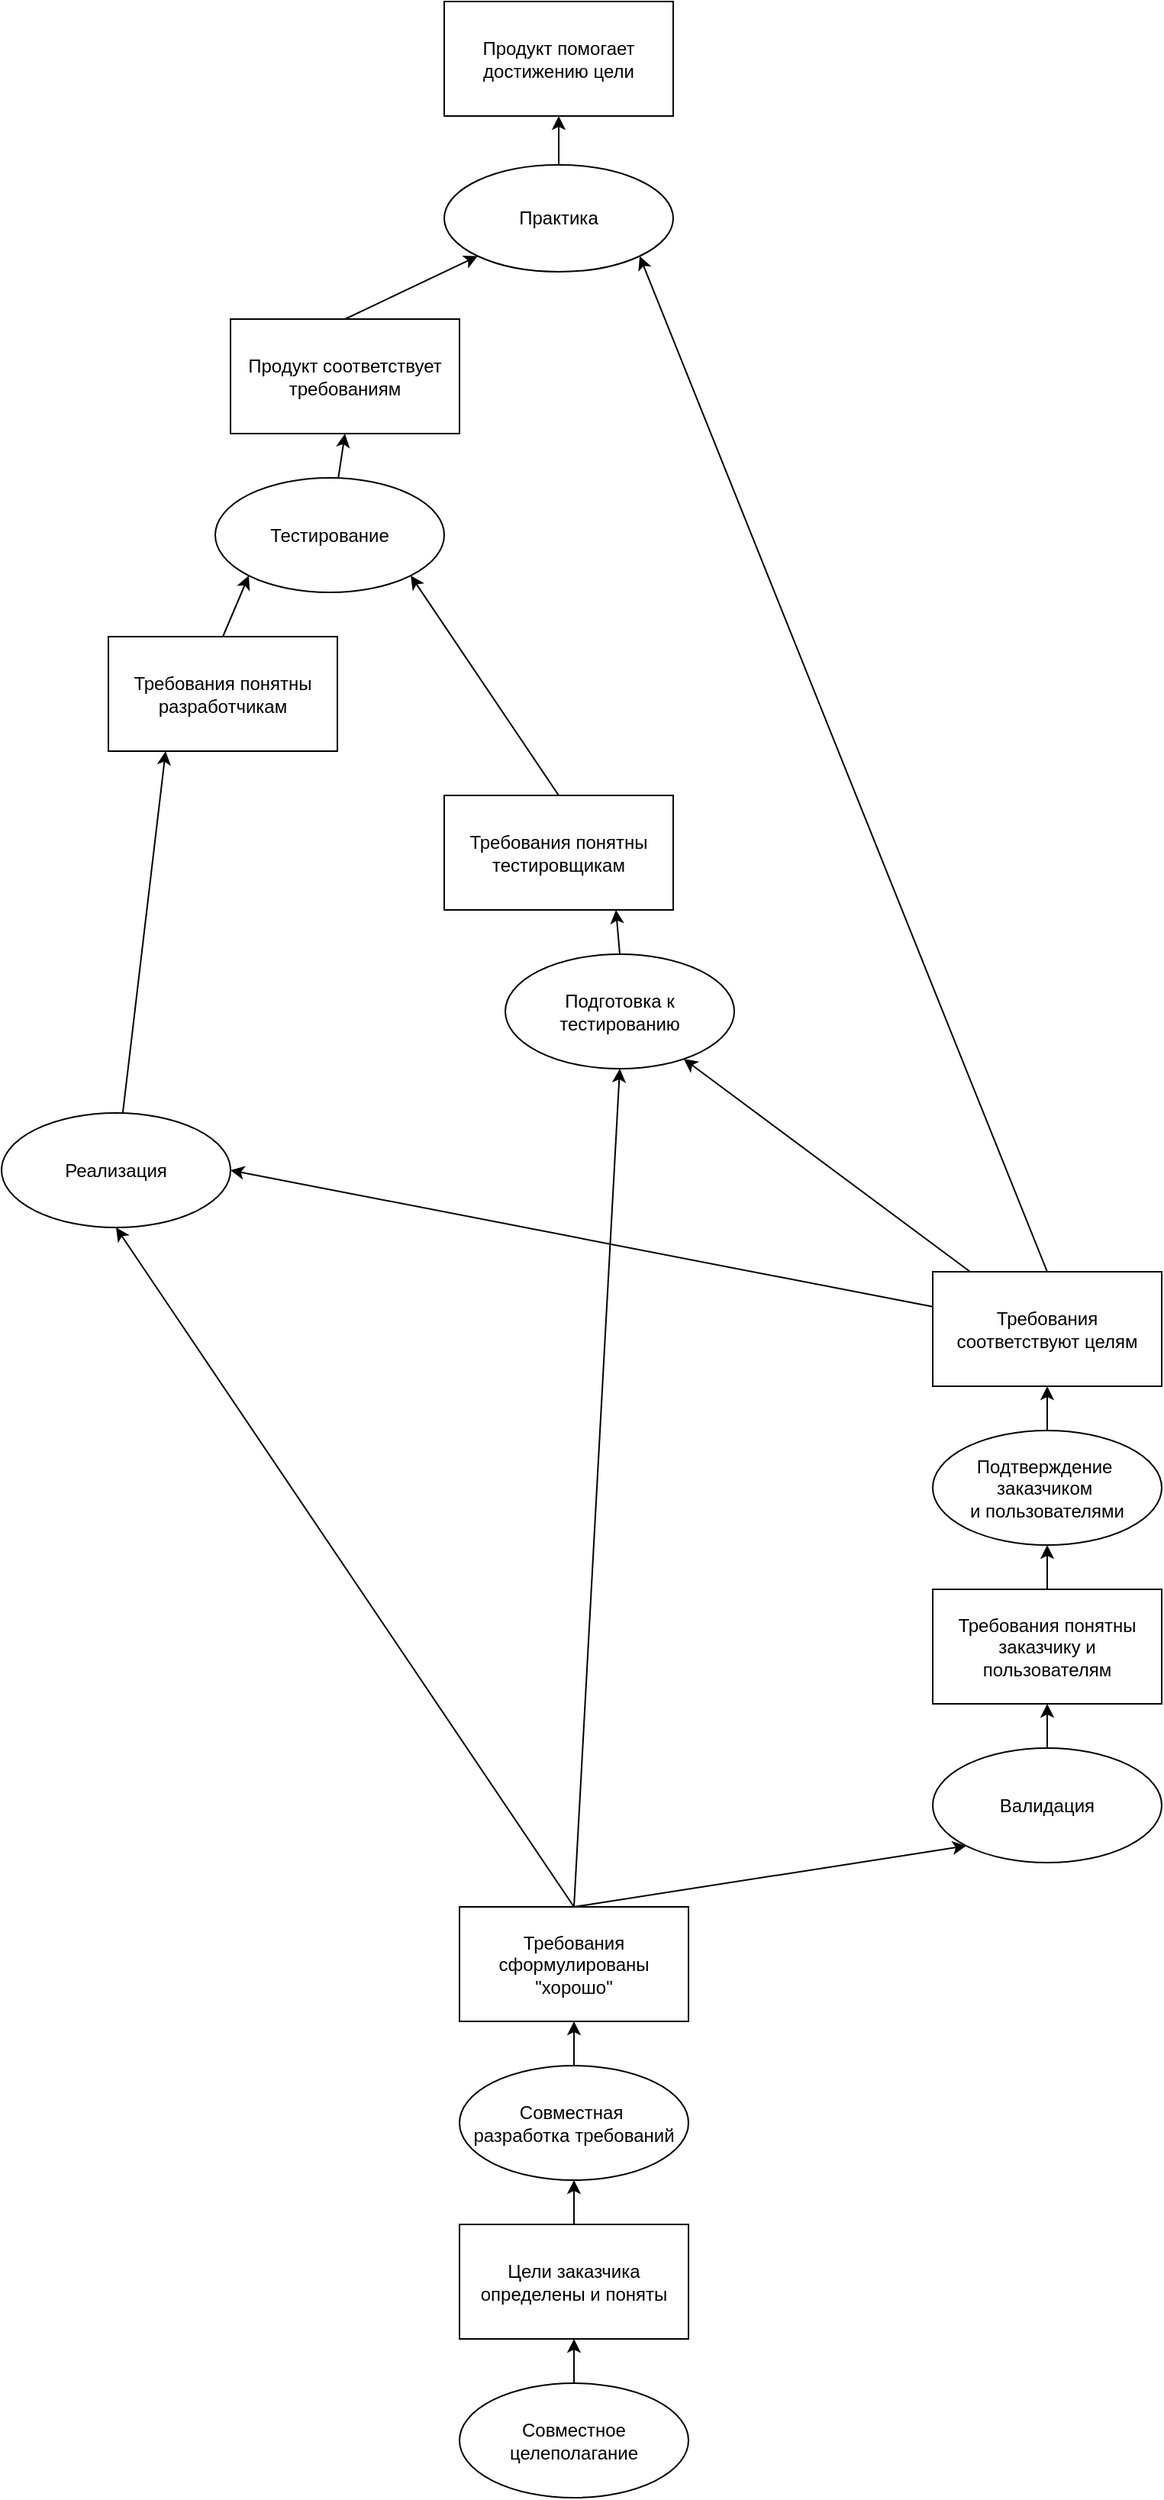 <mxfile version="24.7.14">
  <diagram name="Page-1" id="edf60f1a-56cd-e834-aa8a-f176f3a09ee4">
    <mxGraphModel dx="1427" dy="1751" grid="1" gridSize="10" guides="1" tooltips="1" connect="1" arrows="1" fold="1" page="1" pageScale="1" pageWidth="1100" pageHeight="850" background="none" math="0" shadow="0">
      <root>
        <mxCell id="0" />
        <mxCell id="1" parent="0" />
        <mxCell id="-9UY9D0LqpRNY4nDB8JV-2" value="Продукт соответствует требованиям" style="rounded=0;whiteSpace=wrap;html=1;" vertex="1" parent="1">
          <mxGeometry x="370" y="-592" width="150" height="75" as="geometry" />
        </mxCell>
        <mxCell id="-9UY9D0LqpRNY4nDB8JV-62" style="rounded=0;orthogonalLoop=1;jettySize=auto;html=1;" edge="1" parent="1" source="-9UY9D0LqpRNY4nDB8JV-3" target="-9UY9D0LqpRNY4nDB8JV-42">
          <mxGeometry relative="1" as="geometry" />
        </mxCell>
        <mxCell id="-9UY9D0LqpRNY4nDB8JV-63" style="rounded=0;orthogonalLoop=1;jettySize=auto;html=1;entryX=1;entryY=0.5;entryDx=0;entryDy=0;" edge="1" parent="1" source="-9UY9D0LqpRNY4nDB8JV-3" target="-9UY9D0LqpRNY4nDB8JV-41">
          <mxGeometry relative="1" as="geometry" />
        </mxCell>
        <mxCell id="-9UY9D0LqpRNY4nDB8JV-3" value="Требования соответствуют целям" style="rounded=0;whiteSpace=wrap;html=1;" vertex="1" parent="1">
          <mxGeometry x="830" y="32" width="150" height="75" as="geometry" />
        </mxCell>
        <mxCell id="-9UY9D0LqpRNY4nDB8JV-8" style="rounded=0;orthogonalLoop=1;jettySize=auto;html=1;entryX=0;entryY=1;entryDx=0;entryDy=0;exitX=0.5;exitY=0;exitDx=0;exitDy=0;" edge="1" parent="1" source="-9UY9D0LqpRNY4nDB8JV-6" target="-9UY9D0LqpRNY4nDB8JV-37">
          <mxGeometry relative="1" as="geometry" />
        </mxCell>
        <mxCell id="-9UY9D0LqpRNY4nDB8JV-6" value="Требования понятны разработчикам" style="whiteSpace=wrap;html=1;" vertex="1" parent="1">
          <mxGeometry x="290" y="-384" width="150" height="75" as="geometry" />
        </mxCell>
        <mxCell id="-9UY9D0LqpRNY4nDB8JV-9" style="rounded=0;orthogonalLoop=1;jettySize=auto;html=1;exitX=0.5;exitY=0;exitDx=0;exitDy=0;entryX=1;entryY=1;entryDx=0;entryDy=0;" edge="1" parent="1" source="-9UY9D0LqpRNY4nDB8JV-7" target="-9UY9D0LqpRNY4nDB8JV-37">
          <mxGeometry relative="1" as="geometry" />
        </mxCell>
        <mxCell id="-9UY9D0LqpRNY4nDB8JV-7" value="Требования понятны тестировщикам" style="whiteSpace=wrap;html=1;" vertex="1" parent="1">
          <mxGeometry x="510" y="-280" width="150" height="75" as="geometry" />
        </mxCell>
        <mxCell id="-9UY9D0LqpRNY4nDB8JV-11" style="rounded=0;orthogonalLoop=1;jettySize=auto;html=1;entryX=0.5;entryY=1;entryDx=0;entryDy=0;exitX=0.5;exitY=0;exitDx=0;exitDy=0;" edge="1" parent="1" source="-9UY9D0LqpRNY4nDB8JV-10" target="-9UY9D0LqpRNY4nDB8JV-41">
          <mxGeometry relative="1" as="geometry" />
        </mxCell>
        <mxCell id="-9UY9D0LqpRNY4nDB8JV-12" style="rounded=0;orthogonalLoop=1;jettySize=auto;html=1;exitX=0.5;exitY=0;exitDx=0;exitDy=0;entryX=0.5;entryY=1;entryDx=0;entryDy=0;" edge="1" parent="1" source="-9UY9D0LqpRNY4nDB8JV-10" target="-9UY9D0LqpRNY4nDB8JV-42">
          <mxGeometry relative="1" as="geometry" />
        </mxCell>
        <mxCell id="-9UY9D0LqpRNY4nDB8JV-45" style="rounded=0;orthogonalLoop=1;jettySize=auto;html=1;exitX=0.5;exitY=0;exitDx=0;exitDy=0;entryX=0;entryY=1;entryDx=0;entryDy=0;" edge="1" parent="1" source="-9UY9D0LqpRNY4nDB8JV-10" target="-9UY9D0LqpRNY4nDB8JV-52">
          <mxGeometry relative="1" as="geometry">
            <mxPoint x="840" y="680" as="targetPoint" />
          </mxGeometry>
        </mxCell>
        <mxCell id="-9UY9D0LqpRNY4nDB8JV-10" value="Требования сформулированы &quot;хорошо&quot;" style="whiteSpace=wrap;html=1;" vertex="1" parent="1">
          <mxGeometry x="520" y="448" width="150" height="75" as="geometry" />
        </mxCell>
        <mxCell id="-9UY9D0LqpRNY4nDB8JV-68" style="edgeStyle=orthogonalEdgeStyle;rounded=0;orthogonalLoop=1;jettySize=auto;html=1;entryX=0.5;entryY=1;entryDx=0;entryDy=0;" edge="1" parent="1" source="-9UY9D0LqpRNY4nDB8JV-13" target="-9UY9D0LqpRNY4nDB8JV-56">
          <mxGeometry relative="1" as="geometry" />
        </mxCell>
        <mxCell id="-9UY9D0LqpRNY4nDB8JV-13" value="Цели заказчика определены и поняты" style="whiteSpace=wrap;html=1;" vertex="1" parent="1">
          <mxGeometry x="520" y="656" width="150" height="75" as="geometry" />
        </mxCell>
        <mxCell id="-9UY9D0LqpRNY4nDB8JV-21" value="Продукт помогает достижению цели" style="rounded=0;whiteSpace=wrap;html=1;" vertex="1" parent="1">
          <mxGeometry x="510" y="-800" width="150" height="75" as="geometry" />
        </mxCell>
        <mxCell id="-9UY9D0LqpRNY4nDB8JV-25" value="" style="endArrow=classic;html=1;rounded=0;exitX=0.5;exitY=0;exitDx=0;exitDy=0;entryX=0;entryY=1;entryDx=0;entryDy=0;" edge="1" parent="1" source="-9UY9D0LqpRNY4nDB8JV-2" target="-9UY9D0LqpRNY4nDB8JV-35">
          <mxGeometry relative="1" as="geometry">
            <mxPoint x="640" y="160" as="sourcePoint" />
            <mxPoint x="740" y="160" as="targetPoint" />
          </mxGeometry>
        </mxCell>
        <mxCell id="-9UY9D0LqpRNY4nDB8JV-27" value="" style="endArrow=classic;html=1;rounded=0;exitX=0.5;exitY=0;exitDx=0;exitDy=0;entryX=1;entryY=1;entryDx=0;entryDy=0;" edge="1" parent="1" source="-9UY9D0LqpRNY4nDB8JV-3" target="-9UY9D0LqpRNY4nDB8JV-35">
          <mxGeometry relative="1" as="geometry">
            <mxPoint x="780" y="130" as="sourcePoint" />
            <mxPoint x="940" y="130" as="targetPoint" />
          </mxGeometry>
        </mxCell>
        <mxCell id="-9UY9D0LqpRNY4nDB8JV-36" style="rounded=0;orthogonalLoop=1;jettySize=auto;html=1;entryX=0.5;entryY=1;entryDx=0;entryDy=0;" edge="1" parent="1" source="-9UY9D0LqpRNY4nDB8JV-35" target="-9UY9D0LqpRNY4nDB8JV-21">
          <mxGeometry relative="1" as="geometry" />
        </mxCell>
        <mxCell id="-9UY9D0LqpRNY4nDB8JV-35" value="Практика" style="ellipse;whiteSpace=wrap;html=1;" vertex="1" parent="1">
          <mxGeometry x="510" y="-693" width="150" height="70" as="geometry" />
        </mxCell>
        <mxCell id="-9UY9D0LqpRNY4nDB8JV-38" style="rounded=0;orthogonalLoop=1;jettySize=auto;html=1;entryX=0.5;entryY=1;entryDx=0;entryDy=0;" edge="1" parent="1" source="-9UY9D0LqpRNY4nDB8JV-37" target="-9UY9D0LqpRNY4nDB8JV-2">
          <mxGeometry relative="1" as="geometry" />
        </mxCell>
        <mxCell id="-9UY9D0LqpRNY4nDB8JV-37" value="Тестирование" style="ellipse;whiteSpace=wrap;html=1;" vertex="1" parent="1">
          <mxGeometry x="360" y="-488" width="150" height="75" as="geometry" />
        </mxCell>
        <mxCell id="-9UY9D0LqpRNY4nDB8JV-40" value="" style="rounded=0;orthogonalLoop=1;jettySize=auto;html=1;" edge="1" parent="1" source="-9UY9D0LqpRNY4nDB8JV-39" target="-9UY9D0LqpRNY4nDB8JV-3">
          <mxGeometry relative="1" as="geometry" />
        </mxCell>
        <mxCell id="-9UY9D0LqpRNY4nDB8JV-39" value="Подтверждение&amp;nbsp;&lt;div&gt;заказчиком&amp;nbsp;&lt;/div&gt;&lt;div&gt;и пользователями&lt;/div&gt;" style="ellipse;whiteSpace=wrap;html=1;" vertex="1" parent="1">
          <mxGeometry x="830" y="136" width="150" height="75" as="geometry" />
        </mxCell>
        <mxCell id="-9UY9D0LqpRNY4nDB8JV-44" style="rounded=0;orthogonalLoop=1;jettySize=auto;html=1;entryX=0.25;entryY=1;entryDx=0;entryDy=0;" edge="1" parent="1" source="-9UY9D0LqpRNY4nDB8JV-41" target="-9UY9D0LqpRNY4nDB8JV-6">
          <mxGeometry relative="1" as="geometry" />
        </mxCell>
        <mxCell id="-9UY9D0LqpRNY4nDB8JV-41" value="Реализация" style="ellipse;whiteSpace=wrap;html=1;" vertex="1" parent="1">
          <mxGeometry x="220" y="-72" width="150" height="75" as="geometry" />
        </mxCell>
        <mxCell id="-9UY9D0LqpRNY4nDB8JV-43" style="rounded=0;orthogonalLoop=1;jettySize=auto;html=1;entryX=0.75;entryY=1;entryDx=0;entryDy=0;exitX=0.5;exitY=0;exitDx=0;exitDy=0;" edge="1" parent="1" source="-9UY9D0LqpRNY4nDB8JV-42" target="-9UY9D0LqpRNY4nDB8JV-7">
          <mxGeometry relative="1" as="geometry" />
        </mxCell>
        <mxCell id="-9UY9D0LqpRNY4nDB8JV-42" value="Подготовка к тестированию" style="ellipse;whiteSpace=wrap;html=1;" vertex="1" parent="1">
          <mxGeometry x="550" y="-176" width="150" height="75" as="geometry" />
        </mxCell>
        <mxCell id="-9UY9D0LqpRNY4nDB8JV-47" style="rounded=0;orthogonalLoop=1;jettySize=auto;html=1;exitX=0.5;exitY=0;exitDx=0;exitDy=0;entryX=0.5;entryY=1;entryDx=0;entryDy=0;" edge="1" parent="1" source="-9UY9D0LqpRNY4nDB8JV-56" target="-9UY9D0LqpRNY4nDB8JV-10">
          <mxGeometry relative="1" as="geometry">
            <mxPoint x="765" y="1060" as="sourcePoint" />
          </mxGeometry>
        </mxCell>
        <mxCell id="-9UY9D0LqpRNY4nDB8JV-54" style="rounded=0;orthogonalLoop=1;jettySize=auto;html=1;entryX=0.5;entryY=1;entryDx=0;entryDy=0;" edge="1" parent="1" source="-9UY9D0LqpRNY4nDB8JV-51" target="-9UY9D0LqpRNY4nDB8JV-39">
          <mxGeometry relative="1" as="geometry" />
        </mxCell>
        <mxCell id="-9UY9D0LqpRNY4nDB8JV-51" value="Требования понятны заказчику и пользователям" style="rounded=0;whiteSpace=wrap;html=1;" vertex="1" parent="1">
          <mxGeometry x="830" y="240" width="150" height="75" as="geometry" />
        </mxCell>
        <mxCell id="-9UY9D0LqpRNY4nDB8JV-52" value="Валидация" style="ellipse;whiteSpace=wrap;html=1;" vertex="1" parent="1">
          <mxGeometry x="830" y="344" width="150" height="75" as="geometry" />
        </mxCell>
        <mxCell id="-9UY9D0LqpRNY4nDB8JV-53" style="rounded=0;orthogonalLoop=1;jettySize=auto;html=1;entryX=0.5;entryY=1;entryDx=0;entryDy=0;" edge="1" parent="1" source="-9UY9D0LqpRNY4nDB8JV-52" target="-9UY9D0LqpRNY4nDB8JV-51">
          <mxGeometry relative="1" as="geometry" />
        </mxCell>
        <mxCell id="-9UY9D0LqpRNY4nDB8JV-56" value="Совместная&amp;nbsp;&lt;div&gt;разработка&amp;nbsp;&lt;span style=&quot;background-color: initial;&quot;&gt;требований&lt;/span&gt;&lt;/div&gt;" style="ellipse;whiteSpace=wrap;html=1;" vertex="1" parent="1">
          <mxGeometry x="520" y="552" width="150" height="75" as="geometry" />
        </mxCell>
        <mxCell id="-9UY9D0LqpRNY4nDB8JV-61" style="rounded=0;orthogonalLoop=1;jettySize=auto;html=1;entryX=0.5;entryY=1;entryDx=0;entryDy=0;" edge="1" parent="1" source="-9UY9D0LqpRNY4nDB8JV-60" target="-9UY9D0LqpRNY4nDB8JV-13">
          <mxGeometry relative="1" as="geometry" />
        </mxCell>
        <mxCell id="-9UY9D0LqpRNY4nDB8JV-60" value="Совместное целеполаган&lt;span style=&quot;background-color: initial;&quot;&gt;ие&lt;/span&gt;" style="ellipse;whiteSpace=wrap;html=1;" vertex="1" parent="1">
          <mxGeometry x="520" y="760" width="150" height="75" as="geometry" />
        </mxCell>
      </root>
    </mxGraphModel>
  </diagram>
</mxfile>
